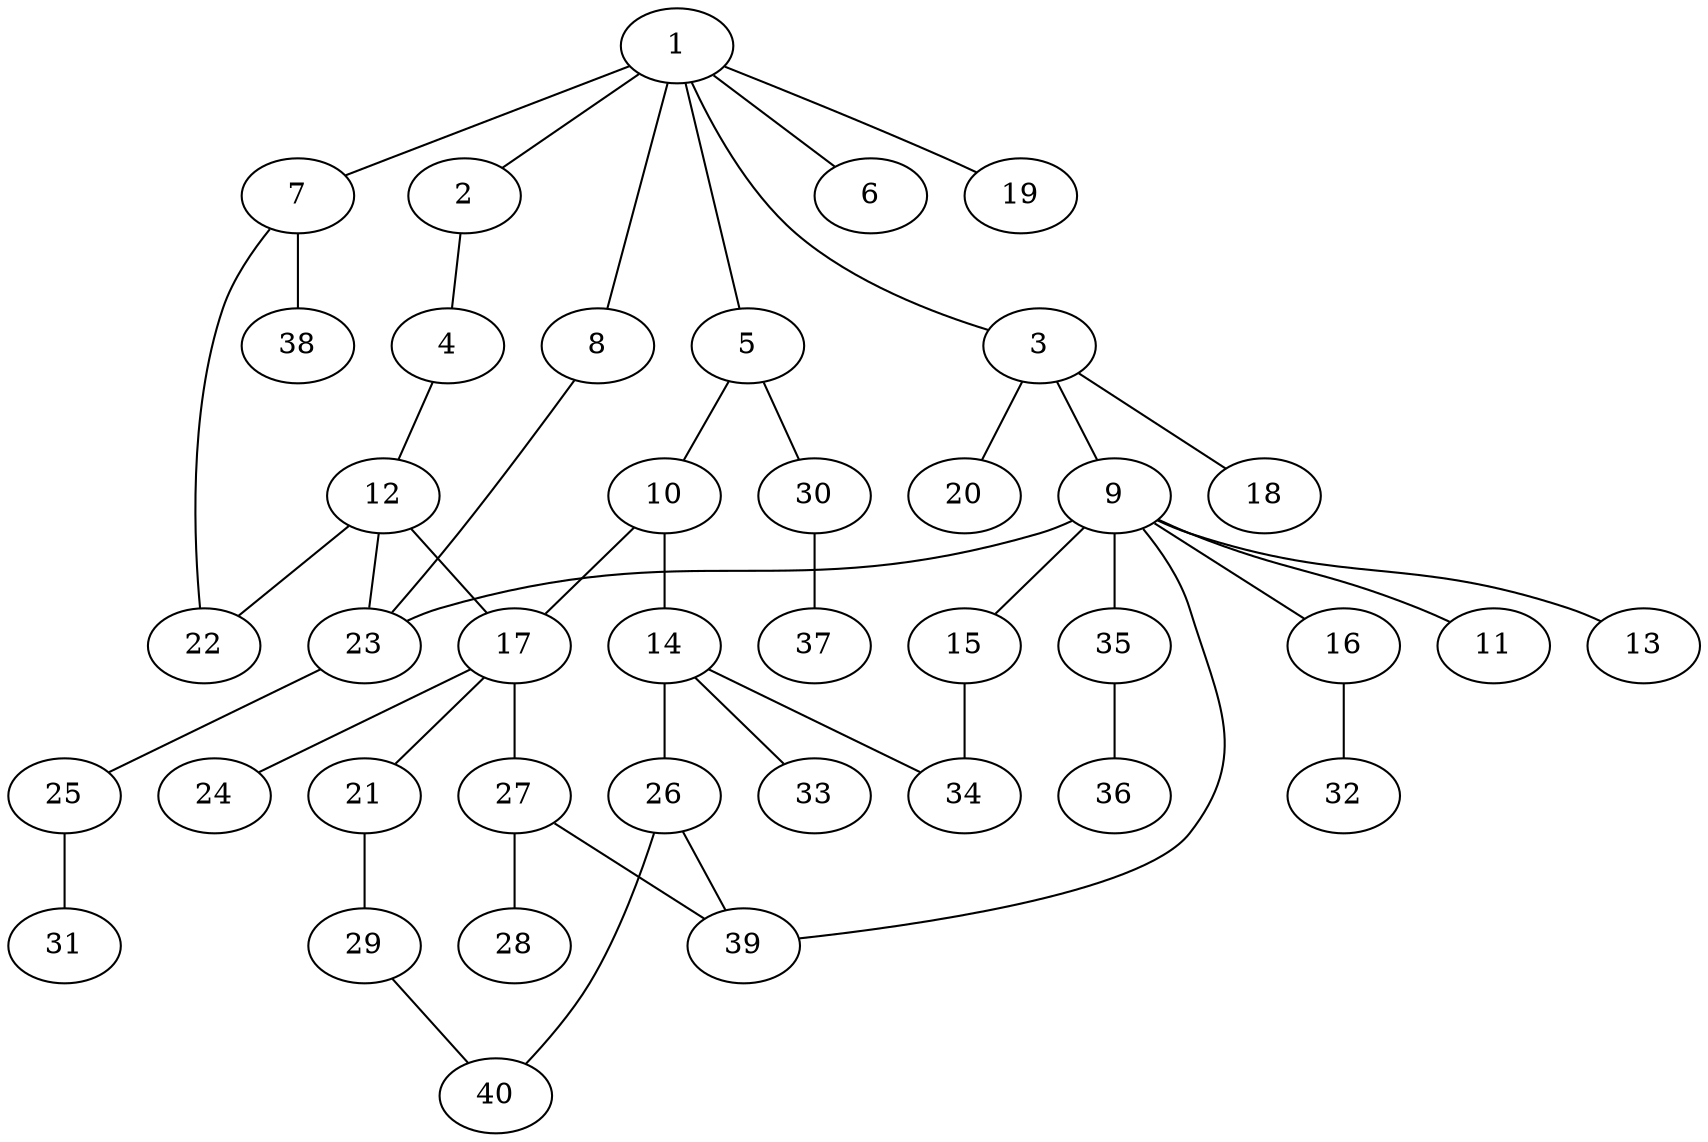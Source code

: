 graph graphname {1--2
1--3
1--5
1--6
1--7
1--8
1--19
2--4
3--9
3--18
3--20
4--12
5--10
5--30
7--22
7--38
8--23
9--11
9--13
9--15
9--16
9--23
9--35
9--39
10--14
10--17
12--17
12--22
12--23
14--26
14--33
14--34
15--34
16--32
17--21
17--24
17--27
21--29
23--25
25--31
26--39
26--40
27--28
27--39
29--40
30--37
35--36
}